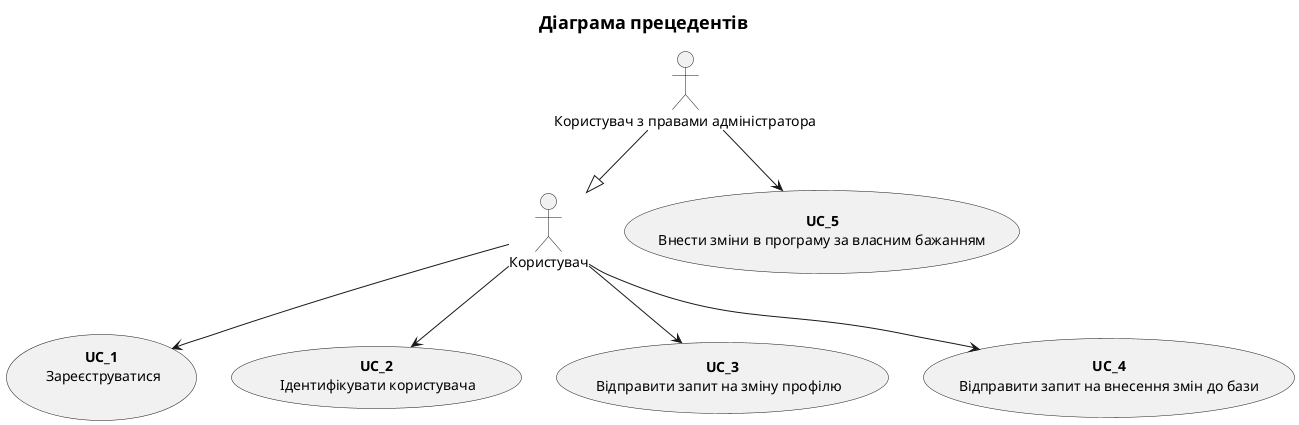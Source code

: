 @startuml functionality
title
<font size=18 color=black>Діаграма прецедентів
end title

actor "Користувач" as User
actor "Користувач з правами адміністратора" as superUser

usecase "<b>UC_1</b>\n Зареєструватися\n " as UC_1
usecase "<b>UC_2</b>\n Ідентифікувати користувача" as UC_2
usecase "<b>UC_3</b>\nВідправити запит на зміну профілю  " as UC_3
usecase "<b>UC_4</b>\nВідправити запит на внесення змін до бази" as UC_4
usecase "<b>UC_5</b>\nВнести зміни в програму за власним бажанням" as UC_5

User --> UC_1
User --> UC_2
User --> UC_3
User --> UC_4

superUser --|> User
superUser --> UC_5
@enduml

